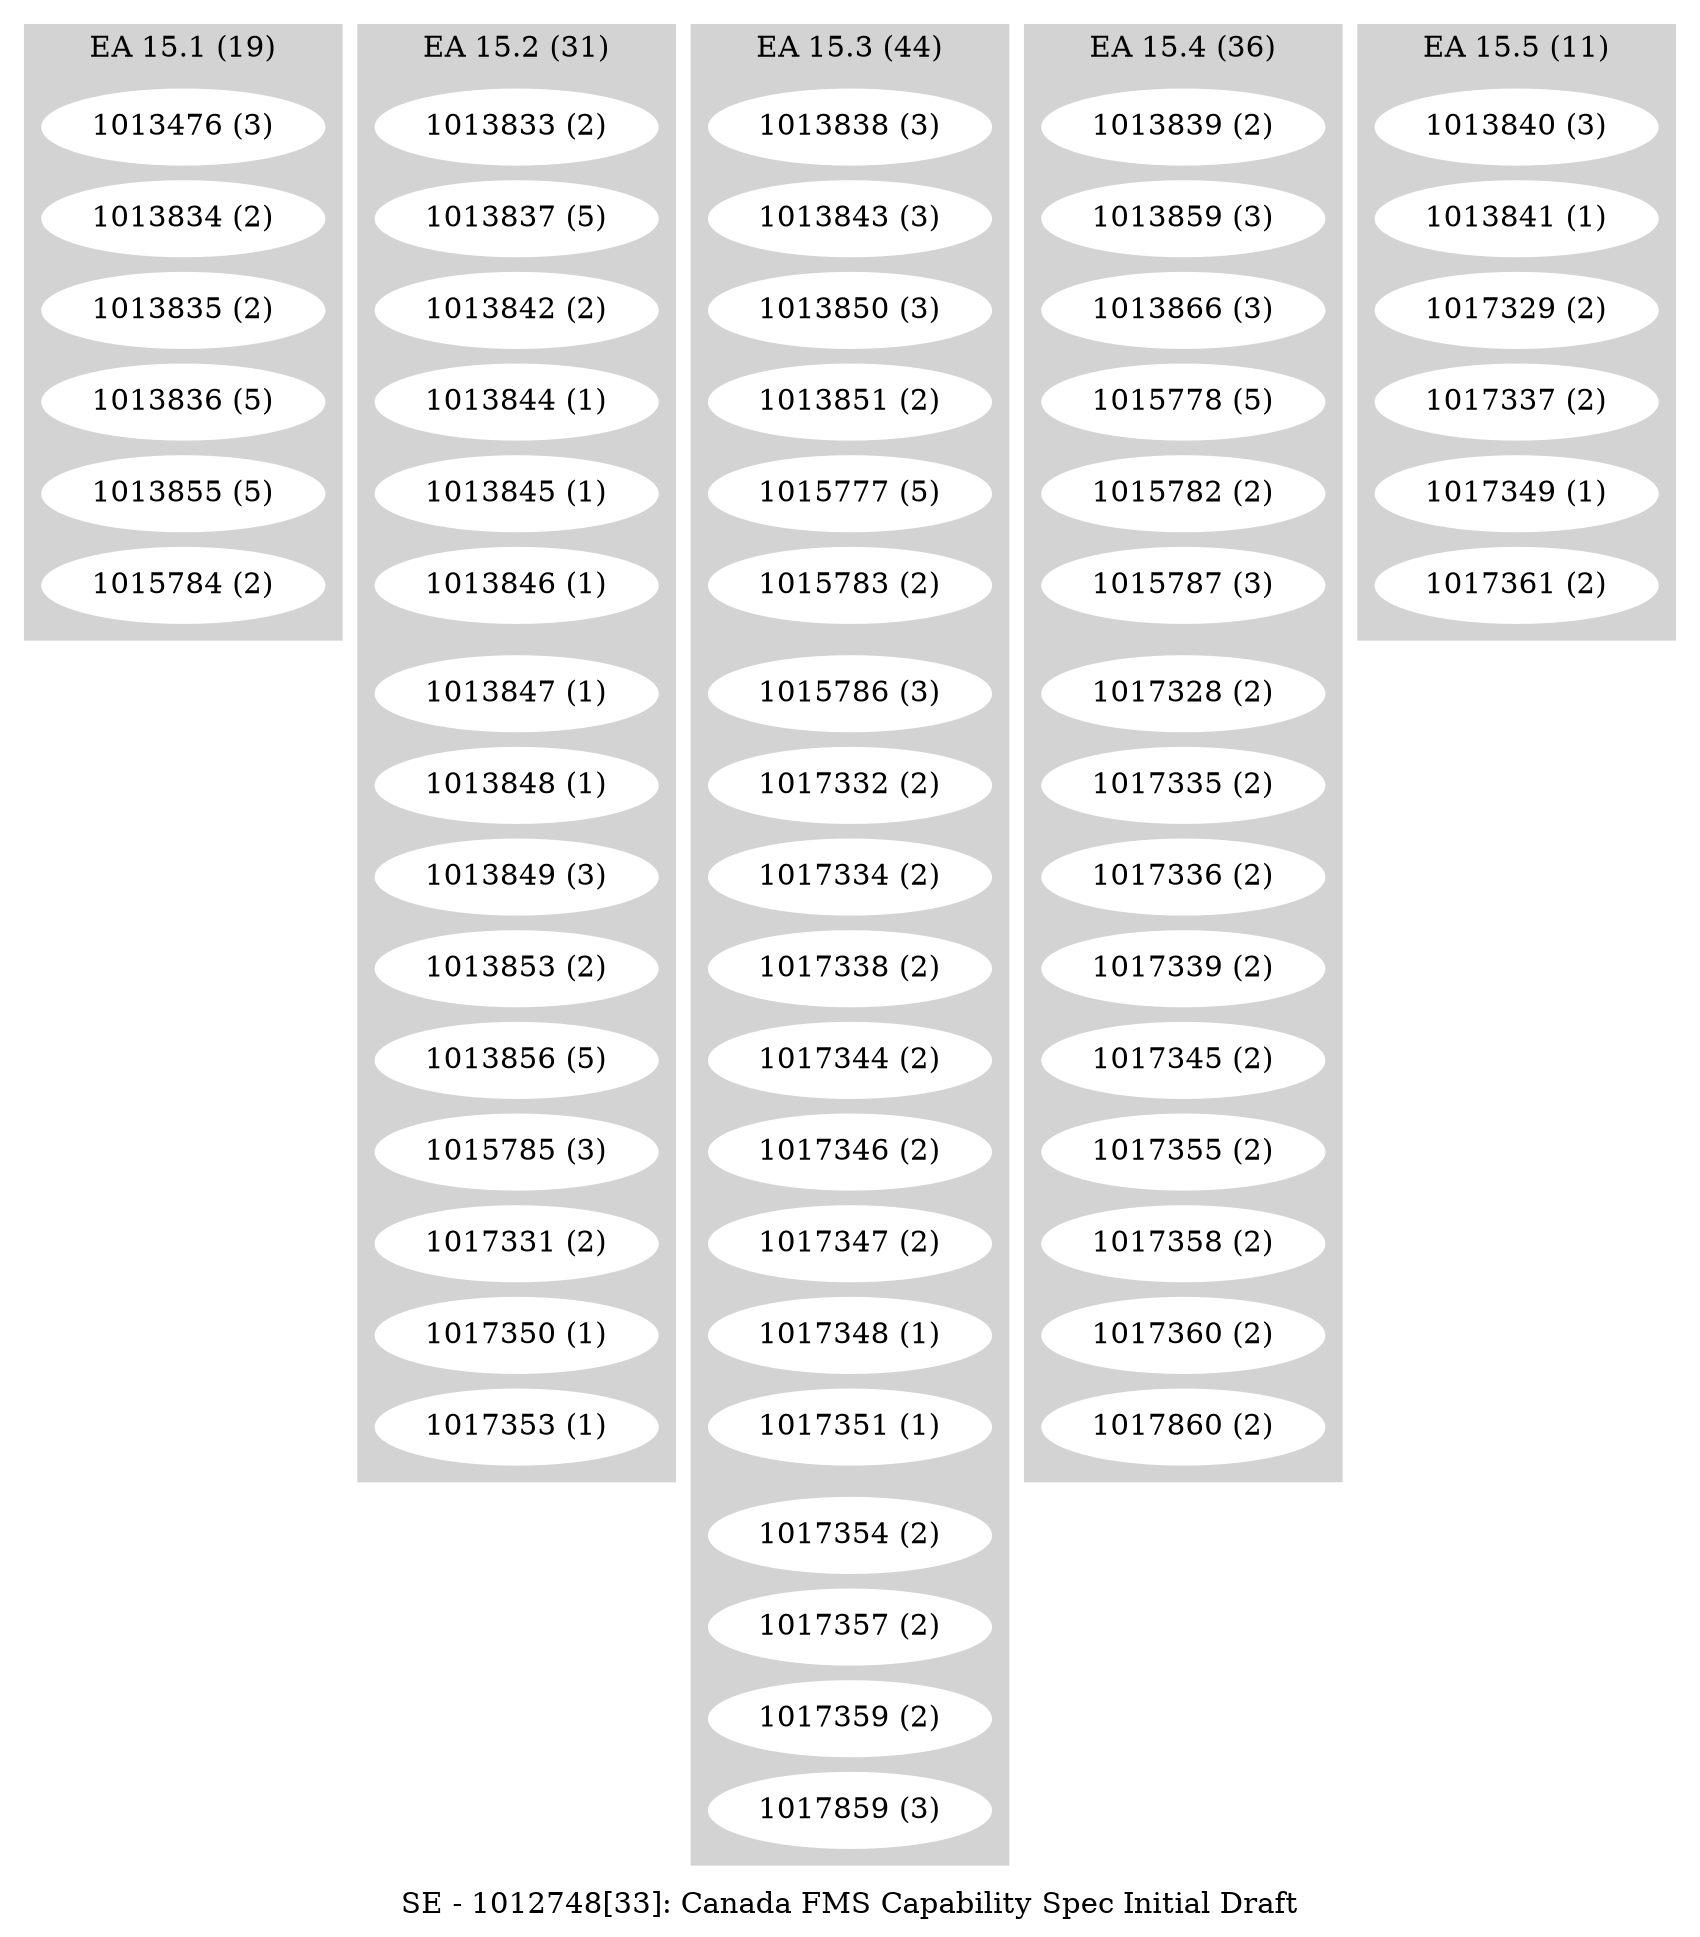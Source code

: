 digraph G {
    label = "SE - 1012748[33]: Canada FMS Capability Spec Initial Draft";
    ranksep = .1
    subgraph cluster_1 {
        style=filled;
        color=lightgrey;
        node [style=filled,color=white];
        "1013476 (3)" ->       
        "1013834 (2)" ->       
        "1013835 (2)" ->       
        "1013836 (5)" ->       
        "1013855 (5)" ->       
        "1015784 (2)"
        [style=invis];
        label = "EA 15.1 (19)";
    }
    subgraph cluster_2 {
        style=filled;
        color=lightgrey;
        node [style=filled,color=white];
        "1013833 (2)" ->       
        "1013837 (5)" ->       
        "1013842 (2)" ->       
        "1013844 (1)" ->       
        "1013845 (1)" ->       
        "1013846 (1)" ->       
        "1013847 (1)" ->       
        "1013848 (1)" ->       
        "1013849 (3)" ->       
        "1013853 (2)" ->       
        "1013856 (5)" ->       
        "1015785 (3)" ->       
        "1017331 (2)" ->       
        "1017350 (1)" ->       
        "1017353 (1)"
        [style=invis];
        label = "EA 15.2 (31)";
    }
    subgraph cluster_3 {
        style=filled;
        color=lightgrey;
        node [style=filled,color=white];
        "1013838 (3)" ->       
        "1013843 (3)" ->       
        "1013850 (3)" ->       
        "1013851 (2)" ->       
        "1015777 (5)" ->       
        "1015783 (2)" ->       
        "1015786 (3)" ->       
        "1017332 (2)" ->       
        "1017334 (2)" ->       
        "1017338 (2)" ->       
        "1017344 (2)" ->       
        "1017346 (2)" ->       
        "1017347 (2)" ->       
        "1017348 (1)" ->       
        "1017351 (1)" ->       
        "1017354 (2)" ->       
        "1017357 (2)" ->       
        "1017359 (2)" ->       
        "1017859 (3)"
        [style=invis];
        label = "EA 15.3 (44)";
    }
    subgraph cluster_4 {
        style=filled;
        color=lightgrey;
        node [style=filled,color=white];
        "1013839 (2)" ->       
        "1013859 (3)" ->       
        "1013866 (3)" ->       
        "1015778 (5)" ->       
        "1015782 (2)" ->       
        "1015787 (3)" ->       
        "1017328 (2)" ->       
        "1017335 (2)" ->       
        "1017336 (2)" ->       
        "1017339 (2)" ->       
        "1017345 (2)" ->       
        "1017355 (2)" ->       
        "1017358 (2)" ->       
        "1017360 (2)" ->       
        "1017860 (2)"
        [style=invis];
        label = "EA 15.4 (36)";
    }
    subgraph cluster_5 {
        style=filled;
        color=lightgrey;
        node [style=filled,color=white];
        "1013840 (3)" ->       
        "1013841 (1)" ->       
        "1017329 (2)" ->       
        "1017337 (2)" ->       
        "1017349 (1)" ->       
        "1017361 (2)"
        [style=invis];
        label = "EA 15.5 (11)";
    }
}
